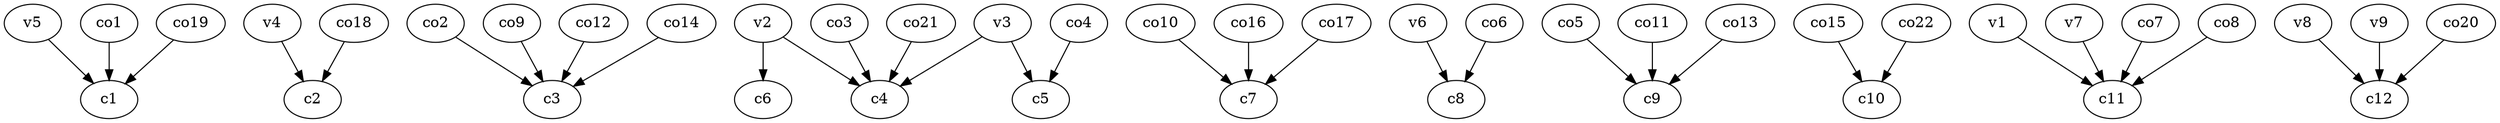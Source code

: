strict digraph  {
c1;
c2;
c3;
c4;
c5;
c6;
c7;
c8;
c9;
c10;
c11;
c12;
v1;
v2;
v3;
v4;
v5;
v6;
v7;
v8;
v9;
co1;
co2;
co3;
co4;
co5;
co6;
co7;
co8;
co9;
co10;
co11;
co12;
co13;
co14;
co15;
co16;
co17;
co18;
co19;
co20;
co21;
co22;
v1 -> c11  [weight=1];
v2 -> c4  [weight=1];
v2 -> c6  [weight=1];
v3 -> c5  [weight=1];
v3 -> c4  [weight=1];
v4 -> c2  [weight=1];
v5 -> c1  [weight=1];
v6 -> c8  [weight=1];
v7 -> c11  [weight=1];
v8 -> c12  [weight=1];
v9 -> c12  [weight=1];
co1 -> c1  [weight=1];
co2 -> c3  [weight=1];
co3 -> c4  [weight=1];
co4 -> c5  [weight=1];
co5 -> c9  [weight=1];
co6 -> c8  [weight=1];
co7 -> c11  [weight=1];
co8 -> c11  [weight=1];
co9 -> c3  [weight=1];
co10 -> c7  [weight=1];
co11 -> c9  [weight=1];
co12 -> c3  [weight=1];
co13 -> c9  [weight=1];
co14 -> c3  [weight=1];
co15 -> c10  [weight=1];
co16 -> c7  [weight=1];
co17 -> c7  [weight=1];
co18 -> c2  [weight=1];
co19 -> c1  [weight=1];
co20 -> c12  [weight=1];
co21 -> c4  [weight=1];
co22 -> c10  [weight=1];
}
